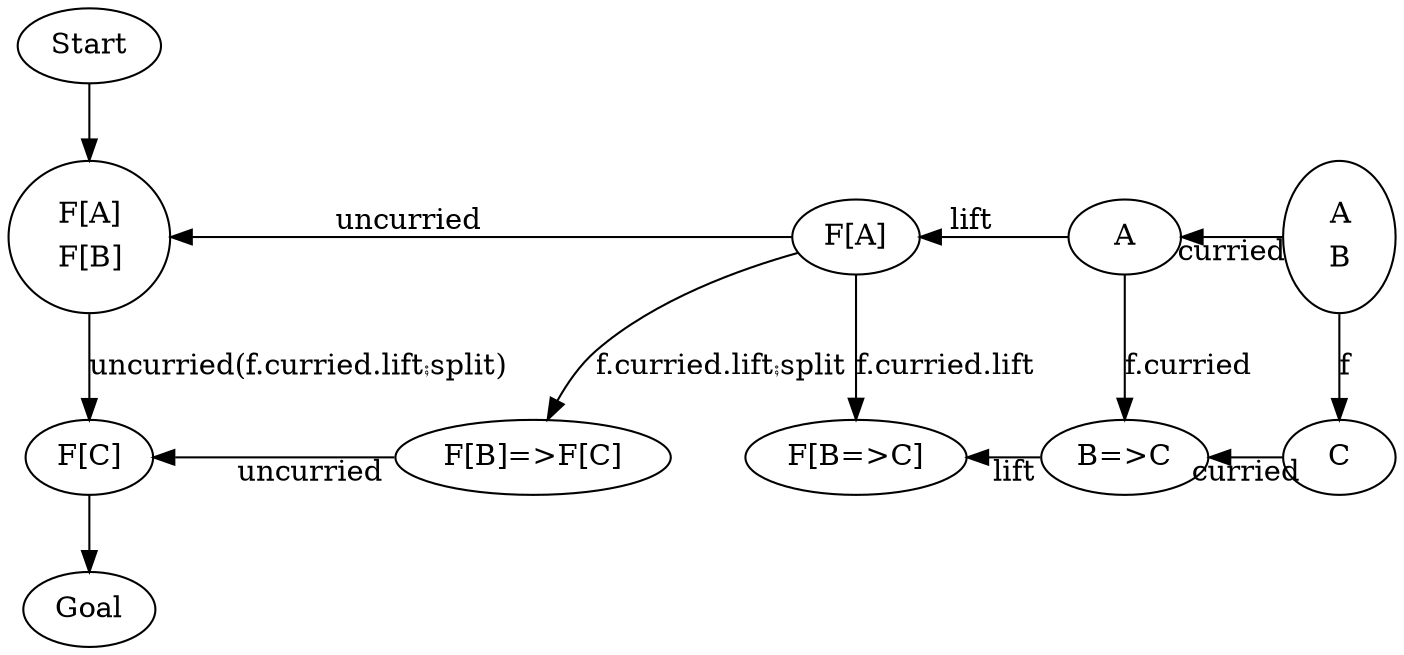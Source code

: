 digraph {
    Start[class="extremity"]
    Goal[class="extremity"]

    FAFB[label=<<table border='0' cellborder='0'><tr><td>F[A]</td></tr><tr><td>F[B]</td></tr></table>> class="start" group="1"]
    FC[label="F[C]" class="goal" group="1"]

    AB[label=<<table border='0' cellborder='0'><tr><td>A</td></tr><tr><td>B</td></tr></table>> group="5" class="disabled"]
    C[group="5" class="disabled"]

    A[group="bottom" label="A" group="4" class="disabled"]
    B2C[label="B=>C" group="4" class="disabled"]

    FA[label="F[A]" group="3"]
    FB2C[label="F[B=>C]" group="3" class="disabled"]
    FB2FC[label="F[B]=>F[C]" group="2"]

    FAFB -> FC[label="uncurried(f.curried.lift⨾split)" class="potential"]
    AB -> C[label="f" class="disabled"]

    {
        rank=same
        FAFB -> FA[class="lift" xlabel="uncurried" dir="back"]
        FA -> A[class="lift" xlabel="lift" dir="back" class="disabled"]
        A -> AB[class="lift" xlabel="curried" dir="back" class="disabled"]
    }

    {
        rank=same
        FC -> FB2FC[class="lift" xlabel="uncurried" dir="back"]
        FB2FC -> FB2C[xlabel="split" dir="back" style="invis" class="required"]
        FB2C -> B2C[class="lift" xlabel="lift" dir="back" class="disabled"]
        B2C -> C[class="lift" xlabel="curried" dir="back" class="disabled"]
    }

    A -> B2C[label="f.curried" class="disabled"]
    FA -> FB2C[label="f.curried.lift" class="disabled"]
    FA -> FB2FC[label="f.curried.lift⨾split" class="potential"]

    Start -> FAFB[class="start"]
    FC -> Goal[class="goal"]
}
